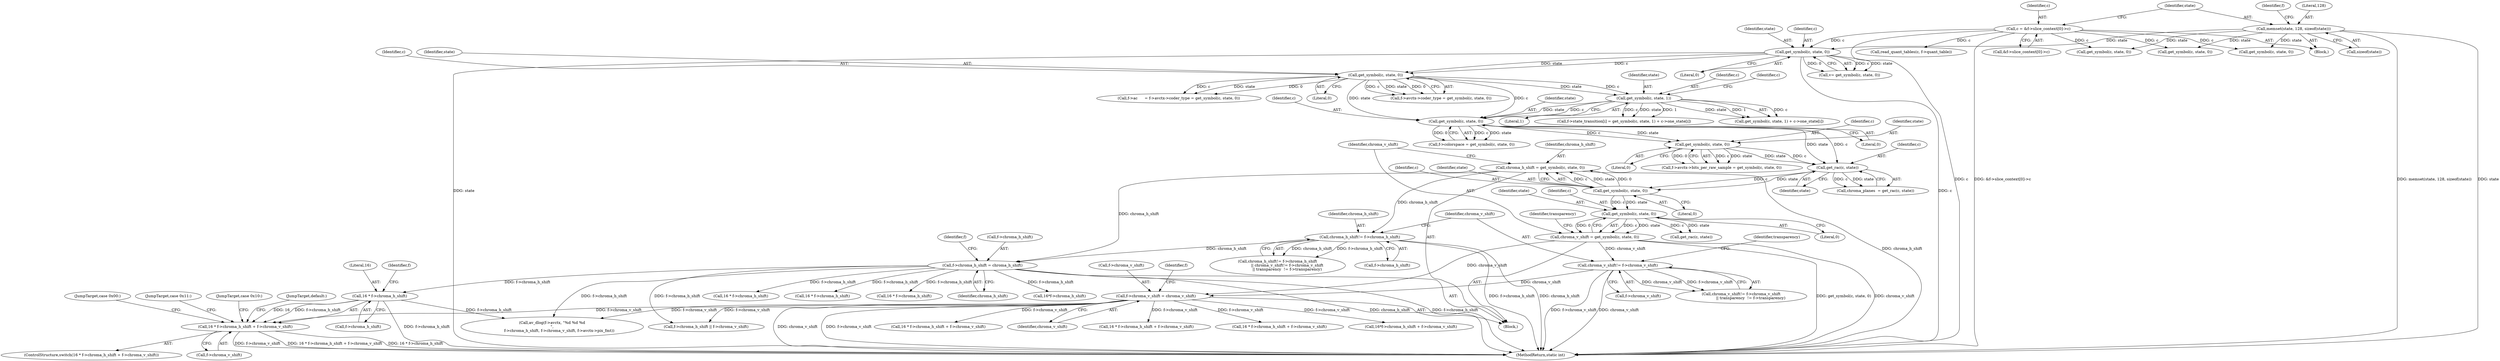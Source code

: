 digraph "0_FFmpeg_547d690d676064069d44703a1917e0dab7e33445@pointer" {
"1000533" [label="(Call,16 * f->chroma_h_shift + f->chroma_v_shift)"];
"1000534" [label="(Call,16 * f->chroma_h_shift)"];
"1000300" [label="(Call,f->chroma_h_shift = chroma_h_shift)"];
"1000240" [label="(Call,chroma_h_shift = get_symbol(c, state, 0))"];
"1000242" [label="(Call,get_symbol(c, state, 0))"];
"1000237" [label="(Call,get_rac(c, state))"];
"1000215" [label="(Call,get_symbol(c, state, 0))"];
"1000202" [label="(Call,get_symbol(c, state, 1))"];
"1000175" [label="(Call,get_symbol(c, state, 0))"];
"1000142" [label="(Call,get_symbol(c, state, 0))"];
"1000113" [label="(Call,c = &f->slice_context[0]->c)"];
"1000123" [label="(Call,memset(state, 128, sizeof(state)))"];
"1000231" [label="(Call,get_symbol(c, state, 0))"];
"1000270" [label="(Call,chroma_h_shift!= f->chroma_h_shift)"];
"1000305" [label="(Call,f->chroma_v_shift = chroma_v_shift)"];
"1000276" [label="(Call,chroma_v_shift!= f->chroma_v_shift)"];
"1000246" [label="(Call,chroma_v_shift = get_symbol(c, state, 0))"];
"1000248" [label="(Call,get_symbol(c, state, 0))"];
"1000205" [label="(Literal,1)"];
"1000142" [label="(Call,get_symbol(c, state, 0))"];
"1000570" [label="(JumpTarget,default:)"];
"1000195" [label="(Call,f->state_transition[i] = get_symbol(c, state, 1) + c->one_state[i])"];
"1000217" [label="(Identifier,state)"];
"1000169" [label="(Call,f->avctx->coder_type = get_symbol(c, state, 0))"];
"1000218" [label="(Literal,0)"];
"1000813" [label="(Call,av_dlog(f->avctx, \"%d %d %d\n\",\n            f->chroma_h_shift, f->chroma_v_shift, f->avctx->pix_fmt))"];
"1000307" [label="(Identifier,f)"];
"1000543" [label="(JumpTarget,case 0x00:)"];
"1000240" [label="(Call,chroma_h_shift = get_symbol(c, state, 0))"];
"1000536" [label="(Call,f->chroma_h_shift)"];
"1000535" [label="(Literal,16)"];
"1000646" [label="(Call,16 * f->chroma_h_shift + f->chroma_v_shift)"];
"1000177" [label="(Identifier,state)"];
"1000131" [label="(Identifier,f)"];
"1000305" [label="(Call,f->chroma_v_shift = chroma_v_shift)"];
"1000272" [label="(Call,f->chroma_h_shift)"];
"1000204" [label="(Identifier,state)"];
"1000276" [label="(Call,chroma_v_shift!= f->chroma_v_shift)"];
"1000248" [label="(Call,get_symbol(c, state, 0))"];
"1000114" [label="(Identifier,c)"];
"1000124" [label="(Identifier,state)"];
"1000251" [label="(Literal,0)"];
"1000532" [label="(ControlStructure,switch(16 * f->chroma_h_shift + f->chroma_v_shift))"];
"1000300" [label="(Call,f->chroma_h_shift = chroma_h_shift)"];
"1000539" [label="(Call,f->chroma_v_shift)"];
"1000254" [label="(Call,get_rac(c, state))"];
"1000647" [label="(Call,16 * f->chroma_h_shift)"];
"1000176" [label="(Identifier,c)"];
"1000203" [label="(Identifier,c)"];
"1000253" [label="(Identifier,transparency)"];
"1000561" [label="(JumpTarget,case 0x11:)"];
"1001295" [label="(MethodReturn,static int)"];
"1000211" [label="(Call,f->colorspace = get_symbol(c, state, 0))"];
"1000113" [label="(Call,c = &f->slice_context[0]->c)"];
"1000225" [label="(Call,f->avctx->bits_per_raw_sample = get_symbol(c, state, 0))"];
"1000838" [label="(Call,read_quant_tables(c, f->quant_table))"];
"1000104" [label="(Block,)"];
"1000250" [label="(Identifier,state)"];
"1000382" [label="(Call,16 * f->chroma_h_shift)"];
"1000232" [label="(Identifier,c)"];
"1000238" [label="(Identifier,c)"];
"1000165" [label="(Call,f->ac      = f->avctx->coder_type = get_symbol(c, state, 0))"];
"1000597" [label="(Call,16 * f->chroma_h_shift)"];
"1000306" [label="(Call,f->chroma_v_shift)"];
"1000234" [label="(Literal,0)"];
"1000552" [label="(JumpTarget,case 0x10:)"];
"1000533" [label="(Call,16 * f->chroma_h_shift + f->chroma_v_shift)"];
"1000249" [label="(Identifier,c)"];
"1000301" [label="(Call,f->chroma_h_shift)"];
"1000233" [label="(Identifier,state)"];
"1000237" [label="(Call,get_rac(c, state))"];
"1000277" [label="(Identifier,chroma_v_shift)"];
"1000140" [label="(Call,v= get_symbol(c, state, 0))"];
"1000241" [label="(Identifier,chroma_h_shift)"];
"1000471" [label="(Call,16*f->chroma_h_shift)"];
"1000145" [label="(Literal,0)"];
"1000235" [label="(Call,chroma_planes  = get_rac(c, state))"];
"1000868" [label="(Call,get_symbol(c, state, 0))"];
"1000244" [label="(Identifier,state)"];
"1000125" [label="(Literal,128)"];
"1000243" [label="(Identifier,c)"];
"1000470" [label="(Call,16*f->chroma_h_shift + f->chroma_v_shift)"];
"1000381" [label="(Call,16 * f->chroma_h_shift + f->chroma_v_shift)"];
"1000215" [label="(Call,get_symbol(c, state, 0))"];
"1000115" [label="(Call,&f->slice_context[0]->c)"];
"1001201" [label="(Call,get_symbol(c, state, 0))"];
"1000231" [label="(Call,get_symbol(c, state, 0))"];
"1000126" [label="(Call,sizeof(state))"];
"1000312" [label="(Identifier,f)"];
"1000282" [label="(Identifier,transparency)"];
"1000201" [label="(Call,get_symbol(c, state, 1) + c->one_state[i])"];
"1000269" [label="(Call,chroma_h_shift!= f->chroma_h_shift\n                || chroma_v_shift!= f->chroma_v_shift\n                || transparency  != f->transparency)"];
"1000246" [label="(Call,chroma_v_shift = get_symbol(c, state, 0))"];
"1000309" [label="(Identifier,chroma_v_shift)"];
"1000702" [label="(Call,f->chroma_h_shift || f->chroma_v_shift)"];
"1000245" [label="(Literal,0)"];
"1000175" [label="(Call,get_symbol(c, state, 0))"];
"1000208" [label="(Identifier,c)"];
"1000275" [label="(Call,chroma_v_shift!= f->chroma_v_shift\n                || transparency  != f->transparency)"];
"1000278" [label="(Call,f->chroma_v_shift)"];
"1000216" [label="(Identifier,c)"];
"1000271" [label="(Identifier,chroma_h_shift)"];
"1000270" [label="(Call,chroma_h_shift!= f->chroma_h_shift)"];
"1000202" [label="(Call,get_symbol(c, state, 1))"];
"1000239" [label="(Identifier,state)"];
"1000178" [label="(Literal,0)"];
"1000242" [label="(Call,get_symbol(c, state, 0))"];
"1000144" [label="(Identifier,state)"];
"1000143" [label="(Identifier,c)"];
"1000596" [label="(Call,16 * f->chroma_h_shift + f->chroma_v_shift)"];
"1000534" [label="(Call,16 * f->chroma_h_shift)"];
"1000540" [label="(Identifier,f)"];
"1001016" [label="(Call,get_symbol(c, state, 0))"];
"1000304" [label="(Identifier,chroma_h_shift)"];
"1000247" [label="(Identifier,chroma_v_shift)"];
"1000123" [label="(Call,memset(state, 128, sizeof(state)))"];
"1000134" [label="(Block,)"];
"1000533" -> "1000532"  [label="AST: "];
"1000533" -> "1000539"  [label="CFG: "];
"1000534" -> "1000533"  [label="AST: "];
"1000539" -> "1000533"  [label="AST: "];
"1000543" -> "1000533"  [label="CFG: "];
"1000552" -> "1000533"  [label="CFG: "];
"1000561" -> "1000533"  [label="CFG: "];
"1000570" -> "1000533"  [label="CFG: "];
"1000533" -> "1001295"  [label="DDG: 16 * f->chroma_h_shift + f->chroma_v_shift"];
"1000533" -> "1001295"  [label="DDG: 16 * f->chroma_h_shift"];
"1000533" -> "1001295"  [label="DDG: f->chroma_v_shift"];
"1000534" -> "1000533"  [label="DDG: 16"];
"1000534" -> "1000533"  [label="DDG: f->chroma_h_shift"];
"1000305" -> "1000533"  [label="DDG: f->chroma_v_shift"];
"1000534" -> "1000536"  [label="CFG: "];
"1000535" -> "1000534"  [label="AST: "];
"1000536" -> "1000534"  [label="AST: "];
"1000540" -> "1000534"  [label="CFG: "];
"1000534" -> "1001295"  [label="DDG: f->chroma_h_shift"];
"1000300" -> "1000534"  [label="DDG: f->chroma_h_shift"];
"1000534" -> "1000813"  [label="DDG: f->chroma_h_shift"];
"1000300" -> "1000134"  [label="AST: "];
"1000300" -> "1000304"  [label="CFG: "];
"1000301" -> "1000300"  [label="AST: "];
"1000304" -> "1000300"  [label="AST: "];
"1000307" -> "1000300"  [label="CFG: "];
"1000300" -> "1001295"  [label="DDG: chroma_h_shift"];
"1000300" -> "1001295"  [label="DDG: f->chroma_h_shift"];
"1000240" -> "1000300"  [label="DDG: chroma_h_shift"];
"1000270" -> "1000300"  [label="DDG: chroma_h_shift"];
"1000300" -> "1000382"  [label="DDG: f->chroma_h_shift"];
"1000300" -> "1000471"  [label="DDG: f->chroma_h_shift"];
"1000300" -> "1000597"  [label="DDG: f->chroma_h_shift"];
"1000300" -> "1000647"  [label="DDG: f->chroma_h_shift"];
"1000300" -> "1000702"  [label="DDG: f->chroma_h_shift"];
"1000300" -> "1000813"  [label="DDG: f->chroma_h_shift"];
"1000240" -> "1000134"  [label="AST: "];
"1000240" -> "1000242"  [label="CFG: "];
"1000241" -> "1000240"  [label="AST: "];
"1000242" -> "1000240"  [label="AST: "];
"1000247" -> "1000240"  [label="CFG: "];
"1000240" -> "1001295"  [label="DDG: chroma_h_shift"];
"1000242" -> "1000240"  [label="DDG: c"];
"1000242" -> "1000240"  [label="DDG: state"];
"1000242" -> "1000240"  [label="DDG: 0"];
"1000240" -> "1000270"  [label="DDG: chroma_h_shift"];
"1000242" -> "1000245"  [label="CFG: "];
"1000243" -> "1000242"  [label="AST: "];
"1000244" -> "1000242"  [label="AST: "];
"1000245" -> "1000242"  [label="AST: "];
"1000237" -> "1000242"  [label="DDG: c"];
"1000237" -> "1000242"  [label="DDG: state"];
"1000242" -> "1000248"  [label="DDG: c"];
"1000242" -> "1000248"  [label="DDG: state"];
"1000237" -> "1000235"  [label="AST: "];
"1000237" -> "1000239"  [label="CFG: "];
"1000238" -> "1000237"  [label="AST: "];
"1000239" -> "1000237"  [label="AST: "];
"1000235" -> "1000237"  [label="CFG: "];
"1000237" -> "1000235"  [label="DDG: c"];
"1000237" -> "1000235"  [label="DDG: state"];
"1000215" -> "1000237"  [label="DDG: c"];
"1000215" -> "1000237"  [label="DDG: state"];
"1000231" -> "1000237"  [label="DDG: c"];
"1000231" -> "1000237"  [label="DDG: state"];
"1000215" -> "1000211"  [label="AST: "];
"1000215" -> "1000218"  [label="CFG: "];
"1000216" -> "1000215"  [label="AST: "];
"1000217" -> "1000215"  [label="AST: "];
"1000218" -> "1000215"  [label="AST: "];
"1000211" -> "1000215"  [label="CFG: "];
"1000215" -> "1000211"  [label="DDG: c"];
"1000215" -> "1000211"  [label="DDG: state"];
"1000215" -> "1000211"  [label="DDG: 0"];
"1000202" -> "1000215"  [label="DDG: c"];
"1000202" -> "1000215"  [label="DDG: state"];
"1000175" -> "1000215"  [label="DDG: c"];
"1000175" -> "1000215"  [label="DDG: state"];
"1000215" -> "1000231"  [label="DDG: c"];
"1000215" -> "1000231"  [label="DDG: state"];
"1000202" -> "1000201"  [label="AST: "];
"1000202" -> "1000205"  [label="CFG: "];
"1000203" -> "1000202"  [label="AST: "];
"1000204" -> "1000202"  [label="AST: "];
"1000205" -> "1000202"  [label="AST: "];
"1000208" -> "1000202"  [label="CFG: "];
"1000202" -> "1000195"  [label="DDG: c"];
"1000202" -> "1000195"  [label="DDG: state"];
"1000202" -> "1000195"  [label="DDG: 1"];
"1000202" -> "1000201"  [label="DDG: c"];
"1000202" -> "1000201"  [label="DDG: state"];
"1000202" -> "1000201"  [label="DDG: 1"];
"1000175" -> "1000202"  [label="DDG: c"];
"1000175" -> "1000202"  [label="DDG: state"];
"1000175" -> "1000169"  [label="AST: "];
"1000175" -> "1000178"  [label="CFG: "];
"1000176" -> "1000175"  [label="AST: "];
"1000177" -> "1000175"  [label="AST: "];
"1000178" -> "1000175"  [label="AST: "];
"1000169" -> "1000175"  [label="CFG: "];
"1000175" -> "1000165"  [label="DDG: c"];
"1000175" -> "1000165"  [label="DDG: state"];
"1000175" -> "1000165"  [label="DDG: 0"];
"1000175" -> "1000169"  [label="DDG: c"];
"1000175" -> "1000169"  [label="DDG: state"];
"1000175" -> "1000169"  [label="DDG: 0"];
"1000142" -> "1000175"  [label="DDG: c"];
"1000142" -> "1000175"  [label="DDG: state"];
"1000142" -> "1000140"  [label="AST: "];
"1000142" -> "1000145"  [label="CFG: "];
"1000143" -> "1000142"  [label="AST: "];
"1000144" -> "1000142"  [label="AST: "];
"1000145" -> "1000142"  [label="AST: "];
"1000140" -> "1000142"  [label="CFG: "];
"1000142" -> "1001295"  [label="DDG: state"];
"1000142" -> "1001295"  [label="DDG: c"];
"1000142" -> "1000140"  [label="DDG: c"];
"1000142" -> "1000140"  [label="DDG: state"];
"1000142" -> "1000140"  [label="DDG: 0"];
"1000113" -> "1000142"  [label="DDG: c"];
"1000123" -> "1000142"  [label="DDG: state"];
"1000113" -> "1000104"  [label="AST: "];
"1000113" -> "1000115"  [label="CFG: "];
"1000114" -> "1000113"  [label="AST: "];
"1000115" -> "1000113"  [label="AST: "];
"1000124" -> "1000113"  [label="CFG: "];
"1000113" -> "1001295"  [label="DDG: c"];
"1000113" -> "1001295"  [label="DDG: &f->slice_context[0]->c"];
"1000113" -> "1000838"  [label="DDG: c"];
"1000113" -> "1000868"  [label="DDG: c"];
"1000113" -> "1001016"  [label="DDG: c"];
"1000113" -> "1001201"  [label="DDG: c"];
"1000123" -> "1000104"  [label="AST: "];
"1000123" -> "1000126"  [label="CFG: "];
"1000124" -> "1000123"  [label="AST: "];
"1000125" -> "1000123"  [label="AST: "];
"1000126" -> "1000123"  [label="AST: "];
"1000131" -> "1000123"  [label="CFG: "];
"1000123" -> "1001295"  [label="DDG: memset(state, 128, sizeof(state))"];
"1000123" -> "1001295"  [label="DDG: state"];
"1000123" -> "1000868"  [label="DDG: state"];
"1000123" -> "1001016"  [label="DDG: state"];
"1000123" -> "1001201"  [label="DDG: state"];
"1000231" -> "1000225"  [label="AST: "];
"1000231" -> "1000234"  [label="CFG: "];
"1000232" -> "1000231"  [label="AST: "];
"1000233" -> "1000231"  [label="AST: "];
"1000234" -> "1000231"  [label="AST: "];
"1000225" -> "1000231"  [label="CFG: "];
"1000231" -> "1000225"  [label="DDG: c"];
"1000231" -> "1000225"  [label="DDG: state"];
"1000231" -> "1000225"  [label="DDG: 0"];
"1000270" -> "1000269"  [label="AST: "];
"1000270" -> "1000272"  [label="CFG: "];
"1000271" -> "1000270"  [label="AST: "];
"1000272" -> "1000270"  [label="AST: "];
"1000277" -> "1000270"  [label="CFG: "];
"1000269" -> "1000270"  [label="CFG: "];
"1000270" -> "1001295"  [label="DDG: f->chroma_h_shift"];
"1000270" -> "1001295"  [label="DDG: chroma_h_shift"];
"1000270" -> "1000269"  [label="DDG: chroma_h_shift"];
"1000270" -> "1000269"  [label="DDG: f->chroma_h_shift"];
"1000305" -> "1000134"  [label="AST: "];
"1000305" -> "1000309"  [label="CFG: "];
"1000306" -> "1000305"  [label="AST: "];
"1000309" -> "1000305"  [label="AST: "];
"1000312" -> "1000305"  [label="CFG: "];
"1000305" -> "1001295"  [label="DDG: chroma_v_shift"];
"1000305" -> "1001295"  [label="DDG: f->chroma_v_shift"];
"1000276" -> "1000305"  [label="DDG: chroma_v_shift"];
"1000246" -> "1000305"  [label="DDG: chroma_v_shift"];
"1000305" -> "1000381"  [label="DDG: f->chroma_v_shift"];
"1000305" -> "1000470"  [label="DDG: f->chroma_v_shift"];
"1000305" -> "1000596"  [label="DDG: f->chroma_v_shift"];
"1000305" -> "1000646"  [label="DDG: f->chroma_v_shift"];
"1000305" -> "1000702"  [label="DDG: f->chroma_v_shift"];
"1000305" -> "1000813"  [label="DDG: f->chroma_v_shift"];
"1000276" -> "1000275"  [label="AST: "];
"1000276" -> "1000278"  [label="CFG: "];
"1000277" -> "1000276"  [label="AST: "];
"1000278" -> "1000276"  [label="AST: "];
"1000282" -> "1000276"  [label="CFG: "];
"1000275" -> "1000276"  [label="CFG: "];
"1000276" -> "1001295"  [label="DDG: f->chroma_v_shift"];
"1000276" -> "1001295"  [label="DDG: chroma_v_shift"];
"1000276" -> "1000275"  [label="DDG: chroma_v_shift"];
"1000276" -> "1000275"  [label="DDG: f->chroma_v_shift"];
"1000246" -> "1000276"  [label="DDG: chroma_v_shift"];
"1000246" -> "1000134"  [label="AST: "];
"1000246" -> "1000248"  [label="CFG: "];
"1000247" -> "1000246"  [label="AST: "];
"1000248" -> "1000246"  [label="AST: "];
"1000253" -> "1000246"  [label="CFG: "];
"1000246" -> "1001295"  [label="DDG: get_symbol(c, state, 0)"];
"1000246" -> "1001295"  [label="DDG: chroma_v_shift"];
"1000248" -> "1000246"  [label="DDG: c"];
"1000248" -> "1000246"  [label="DDG: state"];
"1000248" -> "1000246"  [label="DDG: 0"];
"1000248" -> "1000251"  [label="CFG: "];
"1000249" -> "1000248"  [label="AST: "];
"1000250" -> "1000248"  [label="AST: "];
"1000251" -> "1000248"  [label="AST: "];
"1000248" -> "1000254"  [label="DDG: c"];
"1000248" -> "1000254"  [label="DDG: state"];
}
